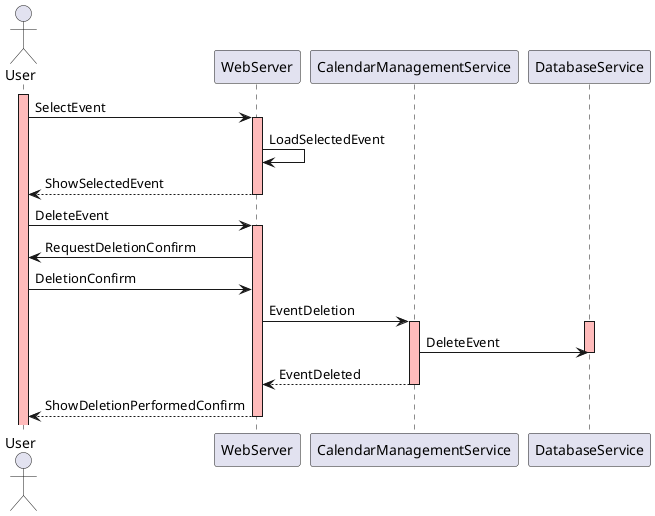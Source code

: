 @startuml

actor User
participant WebServer
participant CalendarManagementService
participant DatabaseService

activate User #FFBBBB
User -> WebServer: SelectEvent
activate WebServer #FFBBBB
WebServer -> WebServer: LoadSelectedEvent
WebServer --> User: ShowSelectedEvent
deactivate WebServer
User -> WebServer: DeleteEvent
activate WebServer #FFBBBB
WebServer -> User: RequestDeletionConfirm
User -> WebServer: DeletionConfirm
WebServer -> CalendarManagementService: EventDeletion
activate CalendarManagementService #FFBBBB
activate DatabaseService #FFBBBB
CalendarManagementService -> DatabaseService: DeleteEvent
deactivate DatabaseService
CalendarManagementService --> WebServer: EventDeleted
deactivate CalendarManagementService
WebServer --> User: ShowDeletionPerformedConfirm
deactivate WebServer

@enduml
